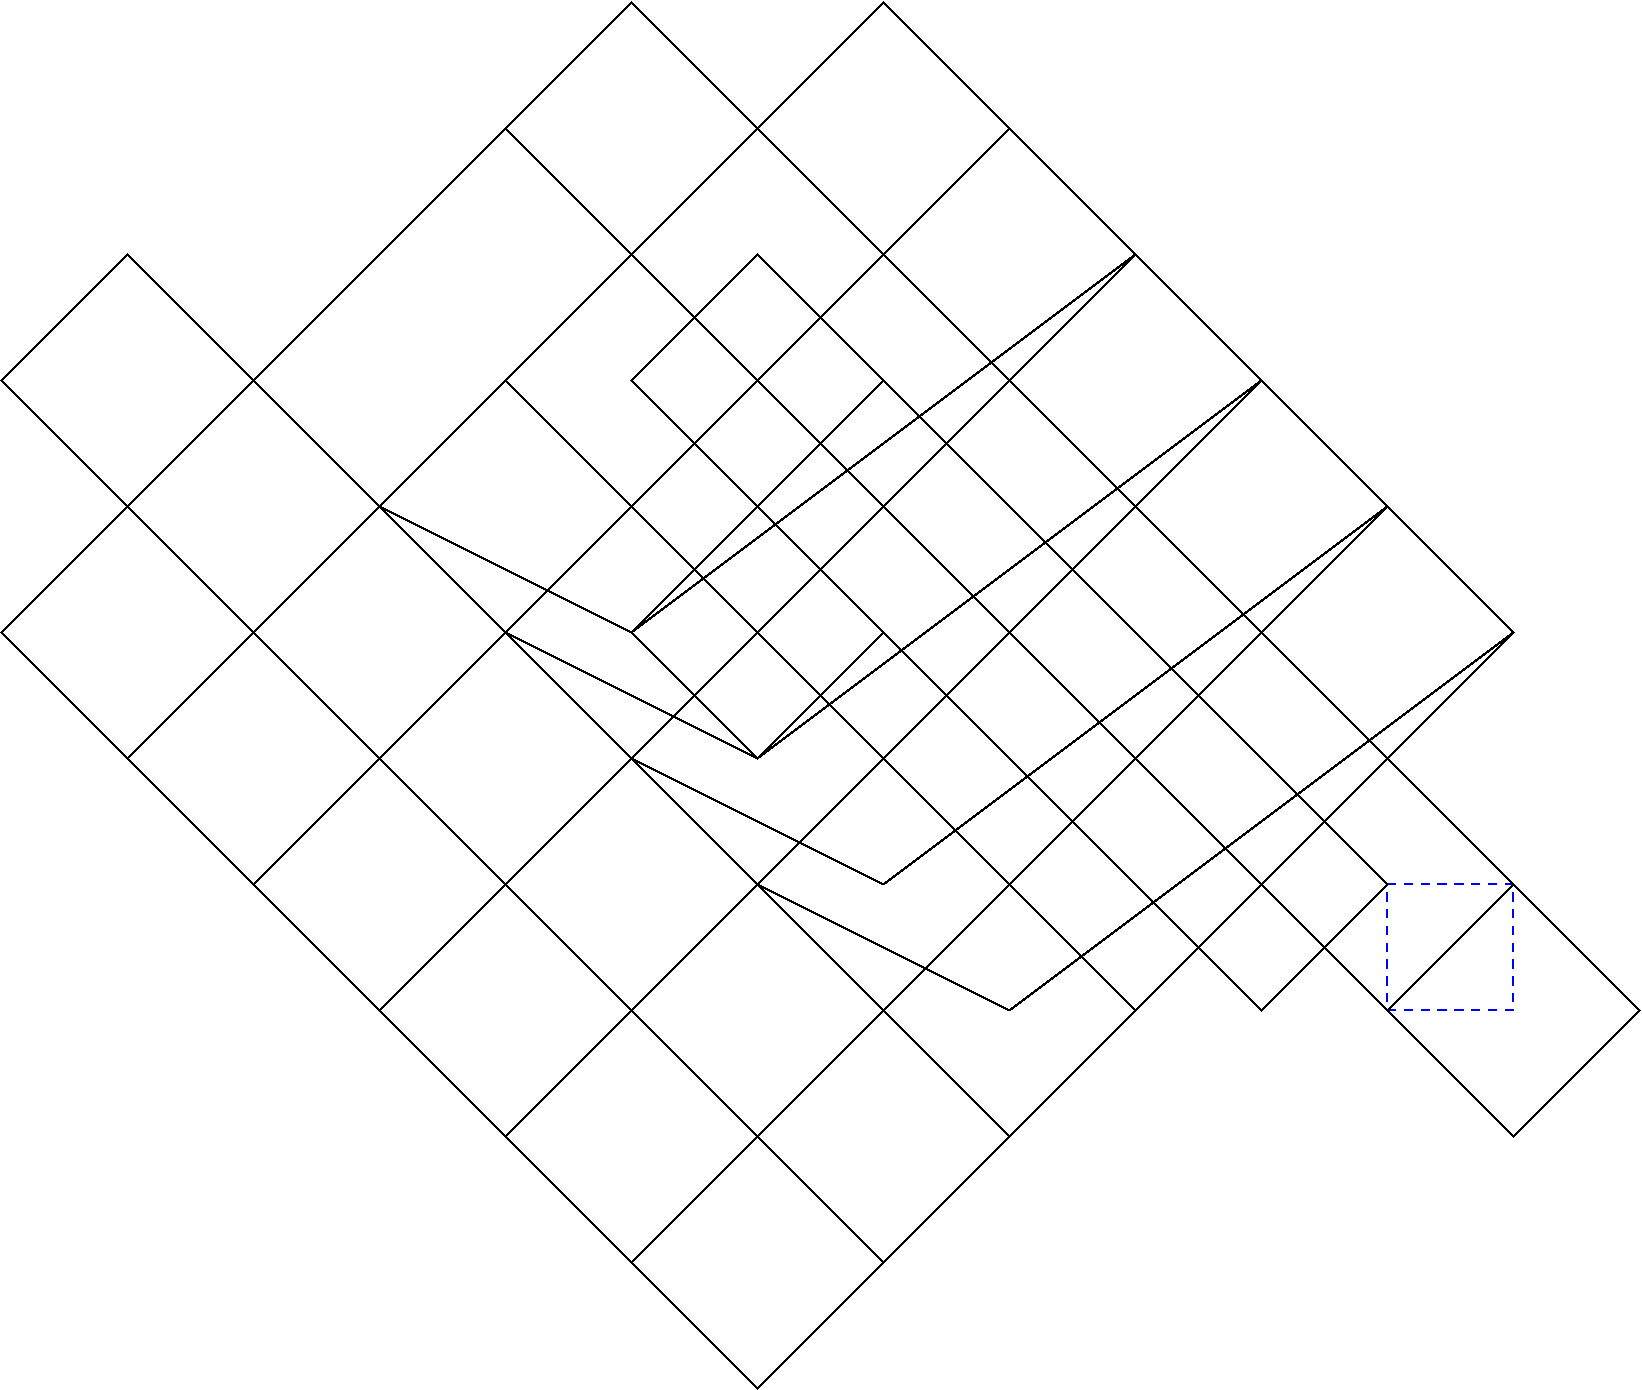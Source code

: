 #FIG 3.2  Produced by xfig version 3.2.6a
Landscape
Center
Metric
A4
10.00
Multiple
-2
1200 2
2 1 0 1 0 7 50 -1 -1 0.000 0 0 -1 0 0 5
	 8100 6300 10800 9000 11700 8100 9000 5400 8100 6300
2 1 0 1 0 7 50 -1 -1 0.000 0 0 -1 0 0 5
	 7200 7200 8100 8100 9000 7200 8100 6300 7200 7200
2 2 1 1 1 7 99 -1 -1 4.000 0 0 -1 0 0 5
	 10800 9000 11700 9000 11700 8100 10800 8100 10800 9000
2 1 0 1 0 7 50 -1 -1 0.000 0 0 -1 0 0 5
	 7200 5400 9900 8100 10800 7200 8100 4500 7200 5400
2 1 0 1 0 7 50 -1 -1 0.000 0 0 -1 0 0 5
	 6300 4500 9000 7200 9900 6300 7200 3600 6300 4500
2 1 0 1 0 7 50 -1 -1 0.000 0 0 -1 0 0 5
	 5400 3600 8100 6300 9000 5400 6300 2700 5400 3600
2 1 0 1 0 7 50 -1 -1 0.000 0 0 -1 0 0 5
	 4500 2700 7200 5400 8100 4500 5400 1800 4500 2700
2 1 0 1 0 7 50 -1 -1 0.000 0 0 -1 0 0 5
	 6300 6300 7200 7200 8100 6300 7200 5400 6300 6300
2 1 0 1 0 7 50 -1 -1 0.000 0 0 -1 0 0 5
	 5400 5400 6300 6300 7200 5400 6300 4500 5400 5400
2 1 0 1 0 7 50 -1 -1 0.000 0 0 -1 0 0 5
	 7200 3600 8100 4500 9000 3600 8100 2700 7200 3600
2 1 0 1 0 7 50 -1 -1 0.000 0 0 -1 0 0 5
	 8100 4500 9000 5400 9900 4500 9000 3600 8100 4500
2 1 0 1 0 7 50 -1 -1 0.000 0 0 -1 0 0 5
	 9000 5400 9900 6300 10800 5400 9900 4500 9000 5400
2 1 0 1 0 7 50 -1 -1 0.000 0 0 -1 0 0 5
	 8100 4500 9000 5400 9900 4500 9000 3600 8100 4500
2 1 0 1 0 7 50 -1 -1 0.000 0 0 -1 0 0 5
	 7200 5400 8100 6300 9000 5400 8100 4500 7200 5400
2 1 0 1 0 7 50 -1 -1 0.000 0 0 -1 0 0 5
	 8100 6300 9000 7200 9900 6300 9000 5400 8100 6300
2 1 0 1 0 7 50 -1 -1 0.000 0 0 -1 0 0 5
	 5400 3600 6300 4500 7200 3600 6300 2700 5400 3600
2 1 0 1 0 7 50 -1 -1 0.000 0 0 -1 0 0 5
	 9000 5400 9900 6300 10800 5400 9900 4500 9000 5400
2 1 0 1 0 7 50 -1 -1 0.000 0 0 -1 0 0 5
	 9000 5400 9900 6300 10800 5400 9900 4500 9000 5400
2 1 0 1 0 7 50 -1 -1 0.000 0 0 -1 0 0 5
	 9000 5400 9900 6300 10800 5400 9900 4500 9000 5400
2 1 0 1 0 7 50 -1 -1 0.000 0 0 -1 0 0 5
	 9000 5400 9900 6300 10800 5400 9900 4500 9000 5400
2 1 0 1 0 7 50 -1 -1 0.000 0 0 -1 0 0 5
	 7200 5400 8100 6300 9000 5400 8100 4500 7200 5400
2 1 0 1 0 7 50 -1 -1 0.000 0 0 -1 0 0 5
	 5400 6300 6300 7200 7200 6300 6300 5400 5400 6300
2 1 0 1 0 7 50 -1 -1 0.000 0 0 -1 0 0 5
	 5400 4500 6300 5400 7200 4500 6300 3600 5400 4500
2 1 0 1 0 7 50 -1 -1 0.000 0 0 -1 0 0 5
	 5400 4500 6300 5400 7200 4500 6300 3600 5400 4500
2 1 0 1 0 7 50 -1 -1 0.000 0 0 -1 0 0 5
	 5400 4500 6300 5400 7200 4500 6300 3600 5400 4500
2 1 0 1 0 7 50 -1 -1 0.000 0 0 -1 0 0 5
	 6300 4500 7200 5400 8100 4500 7200 3600 6300 4500
2 1 0 1 0 7 50 -1 -1 0.000 0 0 -1 0 0 5
	 2700 6300 7200 10800 6300 11700 1800 7200 2700 6300
2 1 0 1 0 7 50 -1 -1 0.000 0 0 -1 0 0 5
	 5400 1800 9900 6300 9000 7200 4500 2700 5400 1800
2 1 0 1 0 7 50 -1 -1 0.000 0 0 -1 0 0 5
	 6300 2700 10800 7200 9900 8100 5400 3600 6300 2700
2 1 0 1 0 7 50 -1 -1 0.000 0 0 -1 0 0 5
	 6300 2700 10800 7200 9900 8100 5400 3600 6300 2700
2 1 0 1 0 7 50 -1 -1 0.000 0 0 -1 0 0 5
	 7200 3600 11700 8100 10800 9000 6300 4500 7200 3600
2 1 0 1 0 7 50 -1 -1 0.000 0 0 -1 0 0 5
	 8100 4500 12600 9000 11700 9900 7200 5400 8100 4500
2 1 0 1 0 7 50 -1 -1 0.000 0 0 -1 0 0 5
	 5400 3600 9900 8100 9000 9000 4500 4500 5400 3600
2 1 0 1 0 7 50 -1 -1 0.000 0 0 -1 0 0 5
	 6300 3600 10800 8100 9900 9000 5400 4500 6300 3600
2 1 0 1 0 7 50 -1 -1 0.000 0 0 -1 0 0 5
	 7200 1800 11700 6300 10800 7200 6300 2700 7200 1800
2 1 0 1 0 7 50 -1 -1 0.000 0 0 -1 0 0 5
	 4500 4500 9000 9000 8100 9900 3600 5400 4500 4500
2 1 0 1 0 7 50 -1 -1 0.000 0 0 -1 0 0 5
	 3600 5400 8100 9900 7200 10800 2700 6300 3600 5400
2 1 0 1 0 7 50 -1 -1 0.000 0 0 -1 0 0 5
	 1800 3600 6300 8100 5400 9000 900 4500 1800 3600
2 1 0 1 0 7 50 -1 -1 0.000 0 0 -1 0 0 5
	 4500 8100 5400 9000 9000 5400 8100 4500 4500 8100
2 1 0 1 0 7 50 -1 -1 0.000 0 0 -1 0 0 5
	 5400 9000 6300 9900 9900 6300 9000 5400 5400 9000
2 1 0 1 0 7 50 -1 -1 0.000 0 0 -1 0 0 5
	 3600 7200 4500 8100 8100 4500 7200 3600 3600 7200
2 1 0 1 0 7 50 -1 -1 0.000 0 0 -1 0 0 5
	 2700 6300 3600 7200 7200 3600 6300 2700 2700 6300
2 1 0 1 0 7 50 -1 -1 0.000 0 0 -1 0 0 5
	 7200 9000 8100 9900 11700 6300 10800 5400 7200 9000
2 1 0 1 0 7 50 -1 -1 0.000 0 0 -1 0 0 5
	 3600 5400 4500 6300 8100 2700 7200 1800 3600 5400
2 1 0 1 0 7 50 -1 -1 0.000 0 0 -1 0 0 5
	 4500 8100 5400 9000 9000 5400 8100 4500 4500 8100
2 1 0 1 0 7 50 -1 -1 0.000 0 0 -1 0 0 5
	 5400 9000 6300 9900 9900 6300 9000 5400 5400 9000
2 1 0 1 0 7 50 -1 -1 0.000 0 0 -1 0 0 5
	 3600 7200 4500 8100 8100 4500 7200 3600 3600 7200
2 1 0 1 0 7 50 -1 -1 0.000 0 0 -1 0 0 5
	 3600 5400 4500 6300 8100 2700 7200 1800 3600 5400
2 1 0 1 0 7 50 -1 -1 0.000 0 0 -1 0 0 5
	 4500 6300 5400 7200 9000 3600 8100 2700 4500 6300
2 1 0 1 0 7 50 -1 -1 0.000 0 0 -1 0 0 5
	 6300 8100 7200 9000 10800 5400 9900 4500 6300 8100
2 1 0 1 0 7 50 -1 -1 0.000 0 0 -1 0 0 5
	 4500 9900 5400 10800 9000 7200 8100 6300 4500 9900
2 1 0 1 0 7 50 -1 -1 0.000 0 0 -1 0 0 5
	 4500 6300 6300 7200 9900 4500 8100 2700 4500 6300
2 1 0 1 0 7 50 -1 -1 0.000 0 0 -1 0 0 5
	 6300 8100 8100 9000 11700 6300 9900 4500 6300 8100
2 1 0 1 0 7 50 -1 -1 0.000 0 0 -1 0 0 5
	 6300 8100 8100 9000 11700 6300 9900 4500 6300 8100
2 1 0 1 0 7 50 -1 -1 0.000 0 0 -1 0 0 5
	 5400 7200 7200 8100 10800 5400 9000 3600 5400 7200
2 1 0 1 0 7 50 -1 -1 0.000 0 0 -1 0 0 5
	 3600 5400 5400 6300 9000 3600 7200 1800 3600 5400
2 1 0 1 0 7 50 -1 -1 0.000 0 0 -1 0 0 5
	 6300 8100 8100 9000 11700 6300 9900 4500 6300 8100
2 1 0 1 0 7 50 -1 -1 0.000 0 0 -1 0 0 5
	 5400 7200 7200 8100 10800 5400 9000 3600 5400 7200
2 1 0 1 0 7 50 -1 -1 0.000 0 0 -1 0 0 5
	 5400 7200 7200 8100 10800 5400 9000 3600 5400 7200
2 1 0 1 0 7 50 -1 -1 0.000 0 0 -1 0 0 5
	 5400 7200 8100 9900 11700 6300 9000 3600 5400 7200
2 1 0 1 0 7 50 -1 -1 0.000 0 0 -1 0 0 5
	 4500 6300 7200 9000 10800 5400 8100 2700 4500 6300
2 1 0 1 0 7 50 -1 -1 0.000 0 0 -1 0 0 5
	 3600 9000 6300 11700 9900 8100 7200 5400 3600 9000
2 1 0 1 0 7 50 -1 -1 0.000 0 0 -1 0 0 5
	 2700 8100 5400 10800 9000 7200 6300 4500 2700 8100
2 1 0 1 0 7 50 -1 -1 0.000 0 0 -1 0 0 5
	 2700 8100 5400 10800 9000 7200 6300 4500 2700 8100
2 1 0 1 0 7 50 -1 -1 0.000 0 0 -1 0 0 5
	 900 6300 3600 9000 7200 5400 4500 2700 900 6300
2 1 0 1 0 7 50 -1 -1 0.000 0 0 -1 0 0 5
	 3600 7200 6300 9900 9900 6300 7200 3600 3600 7200
2 1 0 1 0 7 50 -1 -1 0.000 0 0 -1 0 0 5
	 5400 7200 8100 9900 11700 6300 9000 3600 5400 7200
2 1 0 1 0 7 50 -1 -1 0.000 0 0 -1 0 0 5
	 4500 6300 7200 9000 10800 5400 8100 2700 4500 6300
2 1 0 1 0 7 50 -1 -1 0.000 0 0 -1 0 0 5
	 4500 8100 7200 10800 10800 7200 8100 4500 4500 8100
